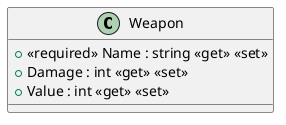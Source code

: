 @startuml
class Weapon {
    + <<required>> Name : string <<get>> <<set>>
    + Damage : int <<get>> <<set>>
    + Value : int <<get>> <<set>>
}
@enduml
